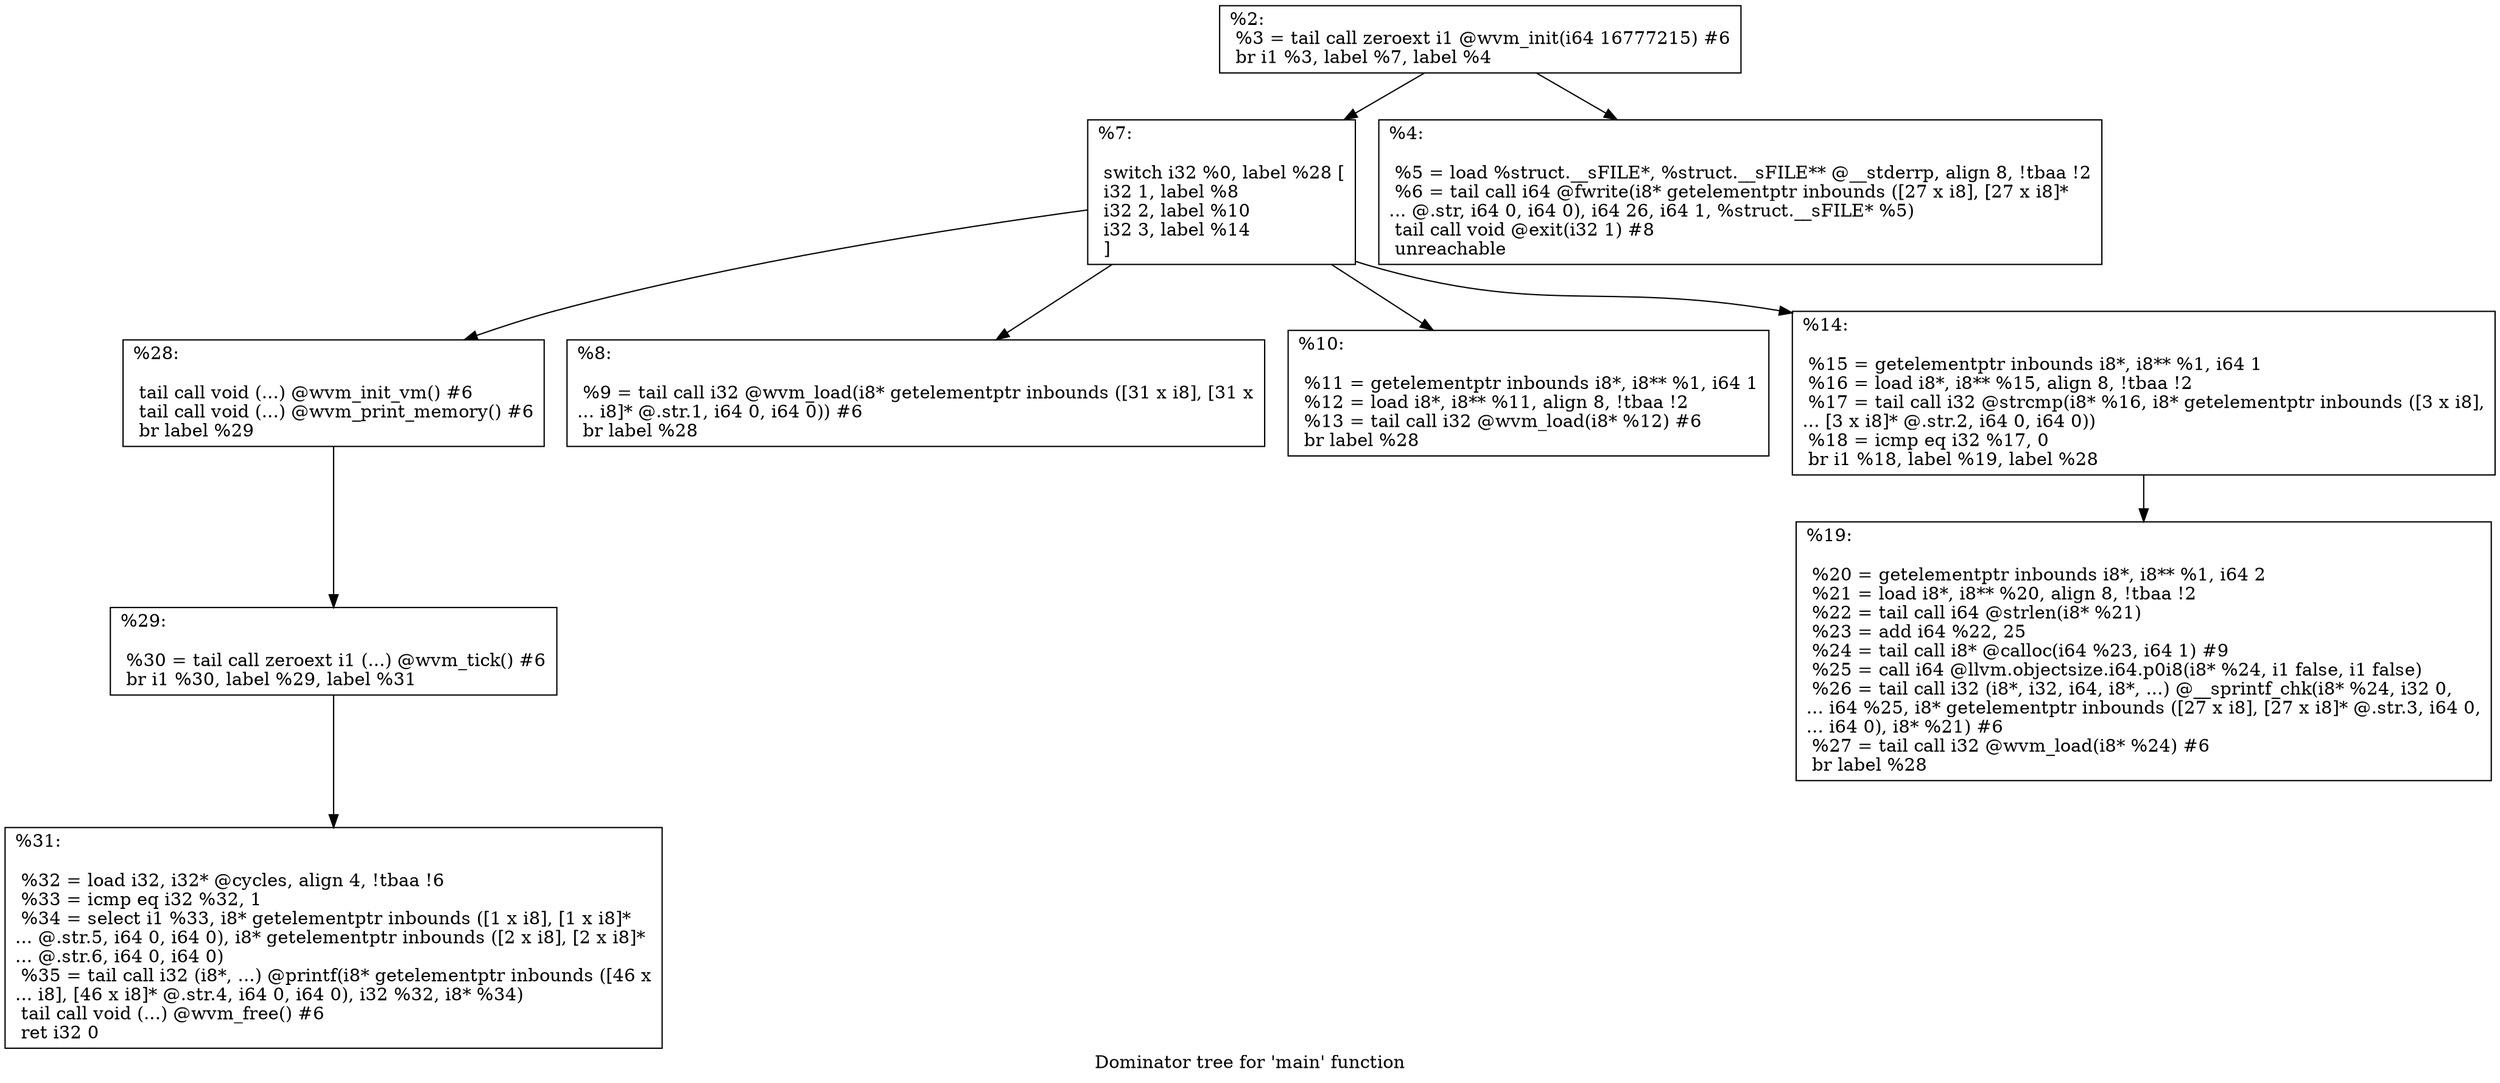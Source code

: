 digraph "Dominator tree for 'main' function" {
	label="Dominator tree for 'main' function";

	Node0x7fe2305251b0 [shape=record,label="{%2:\l  %3 = tail call zeroext i1 @wvm_init(i64 16777215) #6\l  br i1 %3, label %7, label %4\l}"];
	Node0x7fe2305251b0 -> Node0x7fe2305252a0;
	Node0x7fe2305251b0 -> Node0x7fe2305254a0;
	Node0x7fe2305252a0 [shape=record,label="{%7:\l\l  switch i32 %0, label %28 [\l    i32 1, label %8\l    i32 2, label %10\l    i32 3, label %14\l  ]\l}"];
	Node0x7fe2305252a0 -> Node0x7fe2305252e0;
	Node0x7fe2305252a0 -> Node0x7fe2305253a0;
	Node0x7fe2305252a0 -> Node0x7fe2305253e0;
	Node0x7fe2305252a0 -> Node0x7fe230525420;
	Node0x7fe2305252e0 [shape=record,label="{%28:\l\l  tail call void (...) @wvm_init_vm() #6\l  tail call void (...) @wvm_print_memory() #6\l  br label %29\l}"];
	Node0x7fe2305252e0 -> Node0x7fe230525320;
	Node0x7fe230525320 [shape=record,label="{%29:\l\l  %30 = tail call zeroext i1 (...) @wvm_tick() #6\l  br i1 %30, label %29, label %31\l}"];
	Node0x7fe230525320 -> Node0x7fe230525360;
	Node0x7fe230525360 [shape=record,label="{%31:\l\l  %32 = load i32, i32* @cycles, align 4, !tbaa !6\l  %33 = icmp eq i32 %32, 1\l  %34 = select i1 %33, i8* getelementptr inbounds ([1 x i8], [1 x i8]*\l... @.str.5, i64 0, i64 0), i8* getelementptr inbounds ([2 x i8], [2 x i8]*\l... @.str.6, i64 0, i64 0)\l  %35 = tail call i32 (i8*, ...) @printf(i8* getelementptr inbounds ([46 x\l... i8], [46 x i8]* @.str.4, i64 0, i64 0), i32 %32, i8* %34)\l  tail call void (...) @wvm_free() #6\l  ret i32 0\l}"];
	Node0x7fe2305253a0 [shape=record,label="{%8:\l\l  %9 = tail call i32 @wvm_load(i8* getelementptr inbounds ([31 x i8], [31 x\l... i8]* @.str.1, i64 0, i64 0)) #6\l  br label %28\l}"];
	Node0x7fe2305253e0 [shape=record,label="{%10:\l\l  %11 = getelementptr inbounds i8*, i8** %1, i64 1\l  %12 = load i8*, i8** %11, align 8, !tbaa !2\l  %13 = tail call i32 @wvm_load(i8* %12) #6\l  br label %28\l}"];
	Node0x7fe230525420 [shape=record,label="{%14:\l\l  %15 = getelementptr inbounds i8*, i8** %1, i64 1\l  %16 = load i8*, i8** %15, align 8, !tbaa !2\l  %17 = tail call i32 @strcmp(i8* %16, i8* getelementptr inbounds ([3 x i8],\l... [3 x i8]* @.str.2, i64 0, i64 0))\l  %18 = icmp eq i32 %17, 0\l  br i1 %18, label %19, label %28\l}"];
	Node0x7fe230525420 -> Node0x7fe230525460;
	Node0x7fe230525460 [shape=record,label="{%19:\l\l  %20 = getelementptr inbounds i8*, i8** %1, i64 2\l  %21 = load i8*, i8** %20, align 8, !tbaa !2\l  %22 = tail call i64 @strlen(i8* %21)\l  %23 = add i64 %22, 25\l  %24 = tail call i8* @calloc(i64 %23, i64 1) #9\l  %25 = call i64 @llvm.objectsize.i64.p0i8(i8* %24, i1 false, i1 false)\l  %26 = tail call i32 (i8*, i32, i64, i8*, ...) @__sprintf_chk(i8* %24, i32 0,\l... i64 %25, i8* getelementptr inbounds ([27 x i8], [27 x i8]* @.str.3, i64 0,\l... i64 0), i8* %21) #6\l  %27 = tail call i32 @wvm_load(i8* %24) #6\l  br label %28\l}"];
	Node0x7fe2305254a0 [shape=record,label="{%4:\l\l  %5 = load %struct.__sFILE*, %struct.__sFILE** @__stderrp, align 8, !tbaa !2\l  %6 = tail call i64 @fwrite(i8* getelementptr inbounds ([27 x i8], [27 x i8]*\l... @.str, i64 0, i64 0), i64 26, i64 1, %struct.__sFILE* %5)\l  tail call void @exit(i32 1) #8\l  unreachable\l}"];
}
